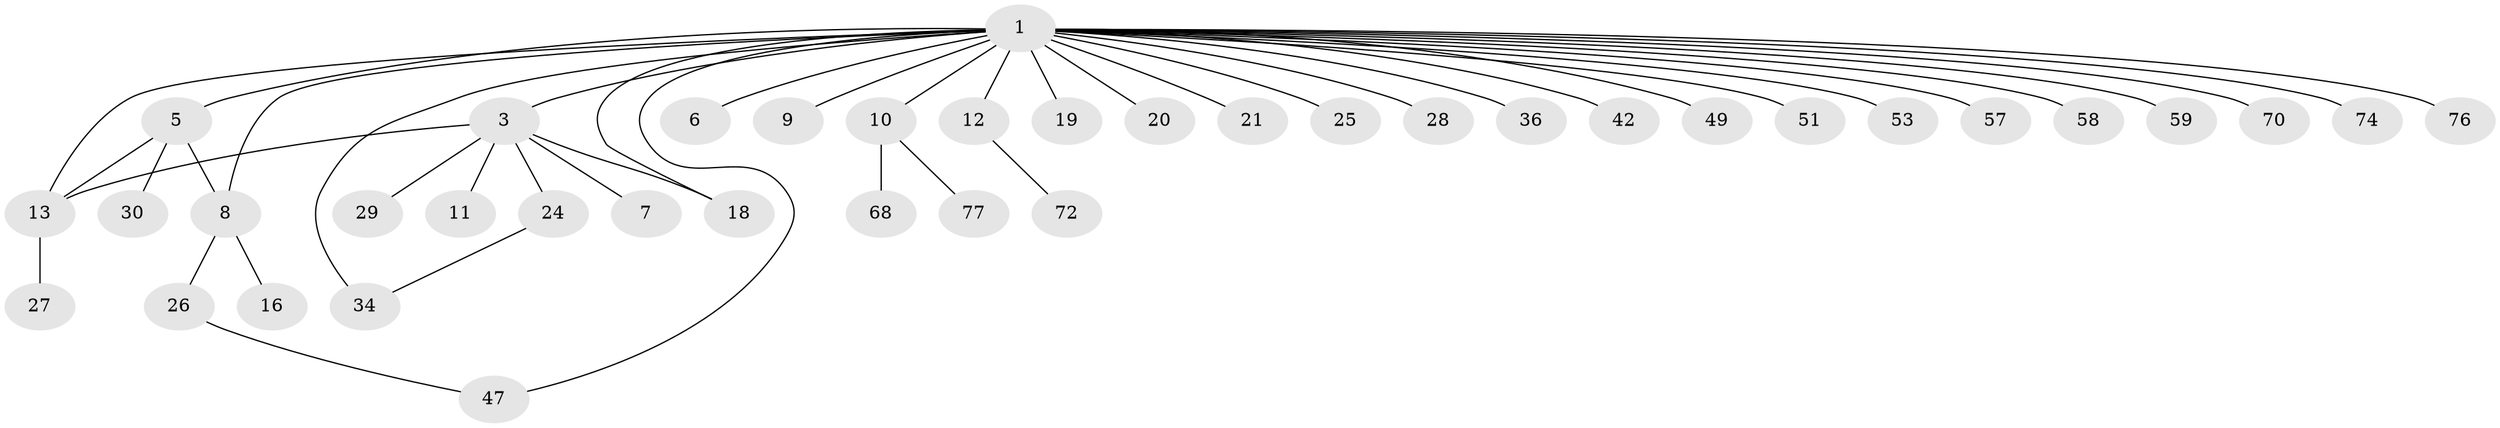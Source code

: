 // original degree distribution, {7: 0.02531645569620253, 20: 0.012658227848101266, 15: 0.012658227848101266, 8: 0.012658227848101266, 13: 0.012658227848101266, 5: 0.012658227848101266, 1: 0.5569620253164557, 4: 0.0379746835443038, 3: 0.11392405063291139, 2: 0.189873417721519, 6: 0.012658227848101266}
// Generated by graph-tools (version 1.1) at 2025/18/03/04/25 18:18:20]
// undirected, 39 vertices, 44 edges
graph export_dot {
graph [start="1"]
  node [color=gray90,style=filled];
  1 [super="+2+15+4"];
  3 [super="+31+23+43+78+33"];
  5 [super="+60+64+75+46+48+39+14"];
  6 [super="+22+67+40"];
  7;
  8;
  9;
  10;
  11;
  12;
  13 [super="+41"];
  16;
  18 [super="+79+38"];
  19;
  20;
  21;
  24 [super="+55+50"];
  25 [super="+37"];
  26;
  27;
  28;
  29;
  30;
  34 [super="+56"];
  36;
  42;
  47 [super="+65"];
  49 [super="+54"];
  51;
  53;
  57;
  58;
  59;
  68;
  70;
  72;
  74;
  76;
  77;
  1 -- 25 [weight=2];
  1 -- 74;
  1 -- 5 [weight=4];
  1 -- 3 [weight=3];
  1 -- 6;
  1 -- 70;
  1 -- 9;
  1 -- 13;
  1 -- 18;
  1 -- 21;
  1 -- 28;
  1 -- 34 [weight=2];
  1 -- 36;
  1 -- 42;
  1 -- 47;
  1 -- 57;
  1 -- 58;
  1 -- 59;
  1 -- 76;
  1 -- 49;
  1 -- 19;
  1 -- 51;
  1 -- 53;
  1 -- 8;
  1 -- 10;
  1 -- 12;
  1 -- 20;
  3 -- 7;
  3 -- 11;
  3 -- 18;
  3 -- 24 [weight=2];
  3 -- 29;
  3 -- 13;
  5 -- 8;
  5 -- 30;
  5 -- 13;
  8 -- 16;
  8 -- 26;
  10 -- 68;
  10 -- 77;
  12 -- 72;
  13 -- 27;
  24 -- 34;
  26 -- 47;
}
